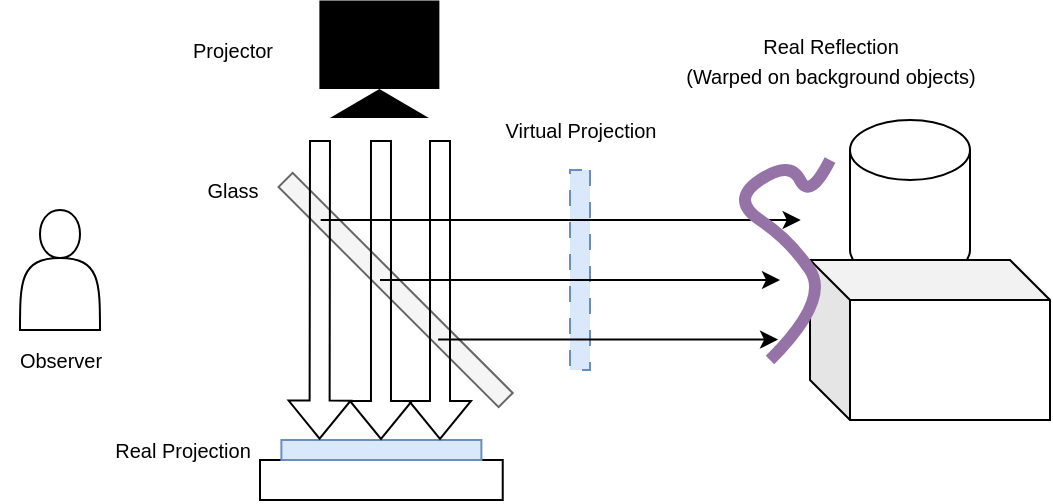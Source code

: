 <mxfile version="21.1.2" type="device">
  <diagram name="Page-1" id="WXBQmEAzJfmp3m-ESSz1">
    <mxGraphModel dx="567" dy="331" grid="1" gridSize="10" guides="1" tooltips="1" connect="1" arrows="1" fold="1" page="1" pageScale="1" pageWidth="850" pageHeight="1100" math="0" shadow="0">
      <root>
        <mxCell id="0" />
        <mxCell id="1" parent="0" />
        <mxCell id="Vx6usDXkL_pz2t0D_jWr-1" value="" style="rounded=0;whiteSpace=wrap;html=1;" vertex="1" parent="1">
          <mxGeometry x="240" y="310" width="121.37" height="20" as="geometry" />
        </mxCell>
        <mxCell id="Vx6usDXkL_pz2t0D_jWr-3" value="" style="rounded=0;whiteSpace=wrap;html=1;rotation=90;fillColor=#dae8fc;strokeColor=#6c8ebf;dashed=1;dashPattern=8 8;" vertex="1" parent="1">
          <mxGeometry x="350" y="210" width="100" height="10" as="geometry" />
        </mxCell>
        <mxCell id="Vx6usDXkL_pz2t0D_jWr-4" value="" style="rounded=0;whiteSpace=wrap;html=1;rotation=45;fillColor=#f5f5f5;fontColor=#333333;strokeColor=#666666;" vertex="1" parent="1">
          <mxGeometry x="230" y="220" width="155.61" height="10" as="geometry" />
        </mxCell>
        <mxCell id="Vx6usDXkL_pz2t0D_jWr-5" value="" style="rounded=0;whiteSpace=wrap;html=1;rotation=-180;fillColor=#dae8fc;strokeColor=#6c8ebf;" vertex="1" parent="1">
          <mxGeometry x="250.69" y="300" width="100" height="10" as="geometry" />
        </mxCell>
        <mxCell id="Vx6usDXkL_pz2t0D_jWr-6" value="" style="shape=flexArrow;endArrow=classic;html=1;rounded=0;entryX=0.809;entryY=1.02;entryDx=0;entryDy=0;entryPerimeter=0;" edge="1" parent="1" target="Vx6usDXkL_pz2t0D_jWr-5">
          <mxGeometry width="50" height="50" relative="1" as="geometry">
            <mxPoint x="270" y="150" as="sourcePoint" />
            <mxPoint x="320" y="100" as="targetPoint" />
          </mxGeometry>
        </mxCell>
        <mxCell id="Vx6usDXkL_pz2t0D_jWr-7" value="" style="endArrow=classic;html=1;rounded=0;" edge="1" parent="1">
          <mxGeometry width="50" height="50" relative="1" as="geometry">
            <mxPoint x="270.35" y="190" as="sourcePoint" />
            <mxPoint x="510.35" y="190" as="targetPoint" />
          </mxGeometry>
        </mxCell>
        <mxCell id="Vx6usDXkL_pz2t0D_jWr-8" value="" style="shape=flexArrow;endArrow=classic;html=1;rounded=0;entryX=0.809;entryY=1.02;entryDx=0;entryDy=0;entryPerimeter=0;" edge="1" parent="1">
          <mxGeometry width="50" height="50" relative="1" as="geometry">
            <mxPoint x="300.49" y="150" as="sourcePoint" />
            <mxPoint x="300.49" y="300" as="targetPoint" />
          </mxGeometry>
        </mxCell>
        <mxCell id="Vx6usDXkL_pz2t0D_jWr-9" value="" style="shape=flexArrow;endArrow=classic;html=1;rounded=0;entryX=0.809;entryY=1.02;entryDx=0;entryDy=0;entryPerimeter=0;" edge="1" parent="1">
          <mxGeometry width="50" height="50" relative="1" as="geometry">
            <mxPoint x="330" y="150" as="sourcePoint" />
            <mxPoint x="330" y="300" as="targetPoint" />
          </mxGeometry>
        </mxCell>
        <mxCell id="Vx6usDXkL_pz2t0D_jWr-10" value="" style="endArrow=classic;html=1;rounded=0;" edge="1" parent="1">
          <mxGeometry width="50" height="50" relative="1" as="geometry">
            <mxPoint x="300" y="220" as="sourcePoint" />
            <mxPoint x="500" y="220" as="targetPoint" />
          </mxGeometry>
        </mxCell>
        <mxCell id="Vx6usDXkL_pz2t0D_jWr-11" value="" style="endArrow=classic;html=1;rounded=0;" edge="1" parent="1">
          <mxGeometry width="50" height="50" relative="1" as="geometry">
            <mxPoint x="329.04" y="249.8" as="sourcePoint" />
            <mxPoint x="499.04" y="249.8" as="targetPoint" />
          </mxGeometry>
        </mxCell>
        <mxCell id="Vx6usDXkL_pz2t0D_jWr-15" value="" style="shape=cylinder3;whiteSpace=wrap;html=1;boundedLbl=1;backgroundOutline=1;size=15;" vertex="1" parent="1">
          <mxGeometry x="535" y="140" width="60" height="80" as="geometry" />
        </mxCell>
        <mxCell id="Vx6usDXkL_pz2t0D_jWr-16" value="" style="shape=cube;whiteSpace=wrap;html=1;boundedLbl=1;backgroundOutline=1;darkOpacity=0.05;darkOpacity2=0.1;" vertex="1" parent="1">
          <mxGeometry x="515" y="210" width="120" height="80" as="geometry" />
        </mxCell>
        <mxCell id="Vx6usDXkL_pz2t0D_jWr-17" value="" style="curved=1;endArrow=none;html=1;rounded=0;endFill=0;strokeWidth=6;fillColor=#e1d5e7;strokeColor=#9673a6;" edge="1" parent="1">
          <mxGeometry width="50" height="50" relative="1" as="geometry">
            <mxPoint x="495" y="260" as="sourcePoint" />
            <mxPoint x="525" y="160" as="targetPoint" />
            <Array as="points">
              <mxPoint x="525" y="230" />
              <mxPoint x="505" y="200" />
              <mxPoint x="475" y="180" />
              <mxPoint x="505" y="160" />
              <mxPoint x="515" y="180" />
            </Array>
          </mxGeometry>
        </mxCell>
        <mxCell id="Vx6usDXkL_pz2t0D_jWr-20" value="&lt;font style=&quot;font-size: 10px;&quot;&gt;Real Projection&lt;/font&gt;" style="text;html=1;align=center;verticalAlign=middle;resizable=0;points=[];autosize=1;strokeColor=none;fillColor=none;" vertex="1" parent="1">
          <mxGeometry x="155.69" y="290" width="90" height="30" as="geometry" />
        </mxCell>
        <mxCell id="Vx6usDXkL_pz2t0D_jWr-21" value="&lt;font style=&quot;font-size: 10px;&quot;&gt;Real Reflection&lt;br&gt;(Warped on background objects)&lt;/font&gt;" style="text;html=1;align=center;verticalAlign=middle;resizable=0;points=[];autosize=1;strokeColor=none;fillColor=none;" vertex="1" parent="1">
          <mxGeometry x="440" y="90" width="170" height="40" as="geometry" />
        </mxCell>
        <mxCell id="Vx6usDXkL_pz2t0D_jWr-22" value="&lt;font style=&quot;font-size: 10px;&quot;&gt;Virtual Projection&lt;/font&gt;" style="text;html=1;align=center;verticalAlign=middle;resizable=0;points=[];autosize=1;strokeColor=none;fillColor=none;" vertex="1" parent="1">
          <mxGeometry x="350" y="130" width="100" height="30" as="geometry" />
        </mxCell>
        <mxCell id="Vx6usDXkL_pz2t0D_jWr-23" value="&lt;font style=&quot;font-size: 10px;&quot;&gt;Glass&lt;/font&gt;" style="text;html=1;align=center;verticalAlign=middle;resizable=0;points=[];autosize=1;strokeColor=none;fillColor=none;" vertex="1" parent="1">
          <mxGeometry x="200.69" y="160" width="50" height="30" as="geometry" />
        </mxCell>
        <mxCell id="Vx6usDXkL_pz2t0D_jWr-24" value="" style="shape=mxgraph.signs.tech.video_camera;html=1;pointerEvents=1;fillColor=#000000;strokeColor=none;verticalLabelPosition=bottom;verticalAlign=top;align=center;rotation=90;" vertex="1" parent="1">
          <mxGeometry x="270.35" y="79.65" width="58.69" height="60" as="geometry" />
        </mxCell>
        <mxCell id="Vx6usDXkL_pz2t0D_jWr-26" value="&lt;font style=&quot;font-size: 10px;&quot;&gt;Projector&lt;/font&gt;" style="text;html=1;align=center;verticalAlign=middle;resizable=0;points=[];autosize=1;strokeColor=none;fillColor=none;" vertex="1" parent="1">
          <mxGeometry x="195.69" y="90" width="60" height="30" as="geometry" />
        </mxCell>
        <mxCell id="Vx6usDXkL_pz2t0D_jWr-27" value="" style="shape=actor;whiteSpace=wrap;html=1;" vertex="1" parent="1">
          <mxGeometry x="120" y="185" width="40" height="60" as="geometry" />
        </mxCell>
        <mxCell id="Vx6usDXkL_pz2t0D_jWr-28" value="&lt;font style=&quot;font-size: 10px;&quot;&gt;Observer&lt;/font&gt;" style="text;html=1;align=center;verticalAlign=middle;resizable=0;points=[];autosize=1;strokeColor=none;fillColor=none;" vertex="1" parent="1">
          <mxGeometry x="110" y="245" width="60" height="30" as="geometry" />
        </mxCell>
      </root>
    </mxGraphModel>
  </diagram>
</mxfile>
